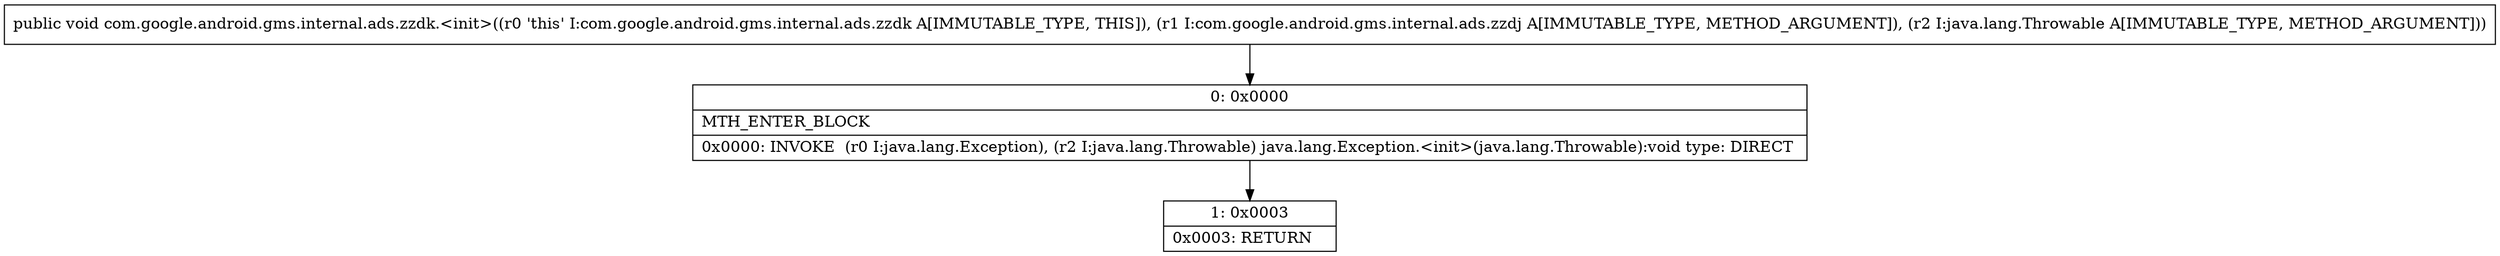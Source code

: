 digraph "CFG forcom.google.android.gms.internal.ads.zzdk.\<init\>(Lcom\/google\/android\/gms\/internal\/ads\/zzdj;Ljava\/lang\/Throwable;)V" {
Node_0 [shape=record,label="{0\:\ 0x0000|MTH_ENTER_BLOCK\l|0x0000: INVOKE  (r0 I:java.lang.Exception), (r2 I:java.lang.Throwable) java.lang.Exception.\<init\>(java.lang.Throwable):void type: DIRECT \l}"];
Node_1 [shape=record,label="{1\:\ 0x0003|0x0003: RETURN   \l}"];
MethodNode[shape=record,label="{public void com.google.android.gms.internal.ads.zzdk.\<init\>((r0 'this' I:com.google.android.gms.internal.ads.zzdk A[IMMUTABLE_TYPE, THIS]), (r1 I:com.google.android.gms.internal.ads.zzdj A[IMMUTABLE_TYPE, METHOD_ARGUMENT]), (r2 I:java.lang.Throwable A[IMMUTABLE_TYPE, METHOD_ARGUMENT])) }"];
MethodNode -> Node_0;
Node_0 -> Node_1;
}

